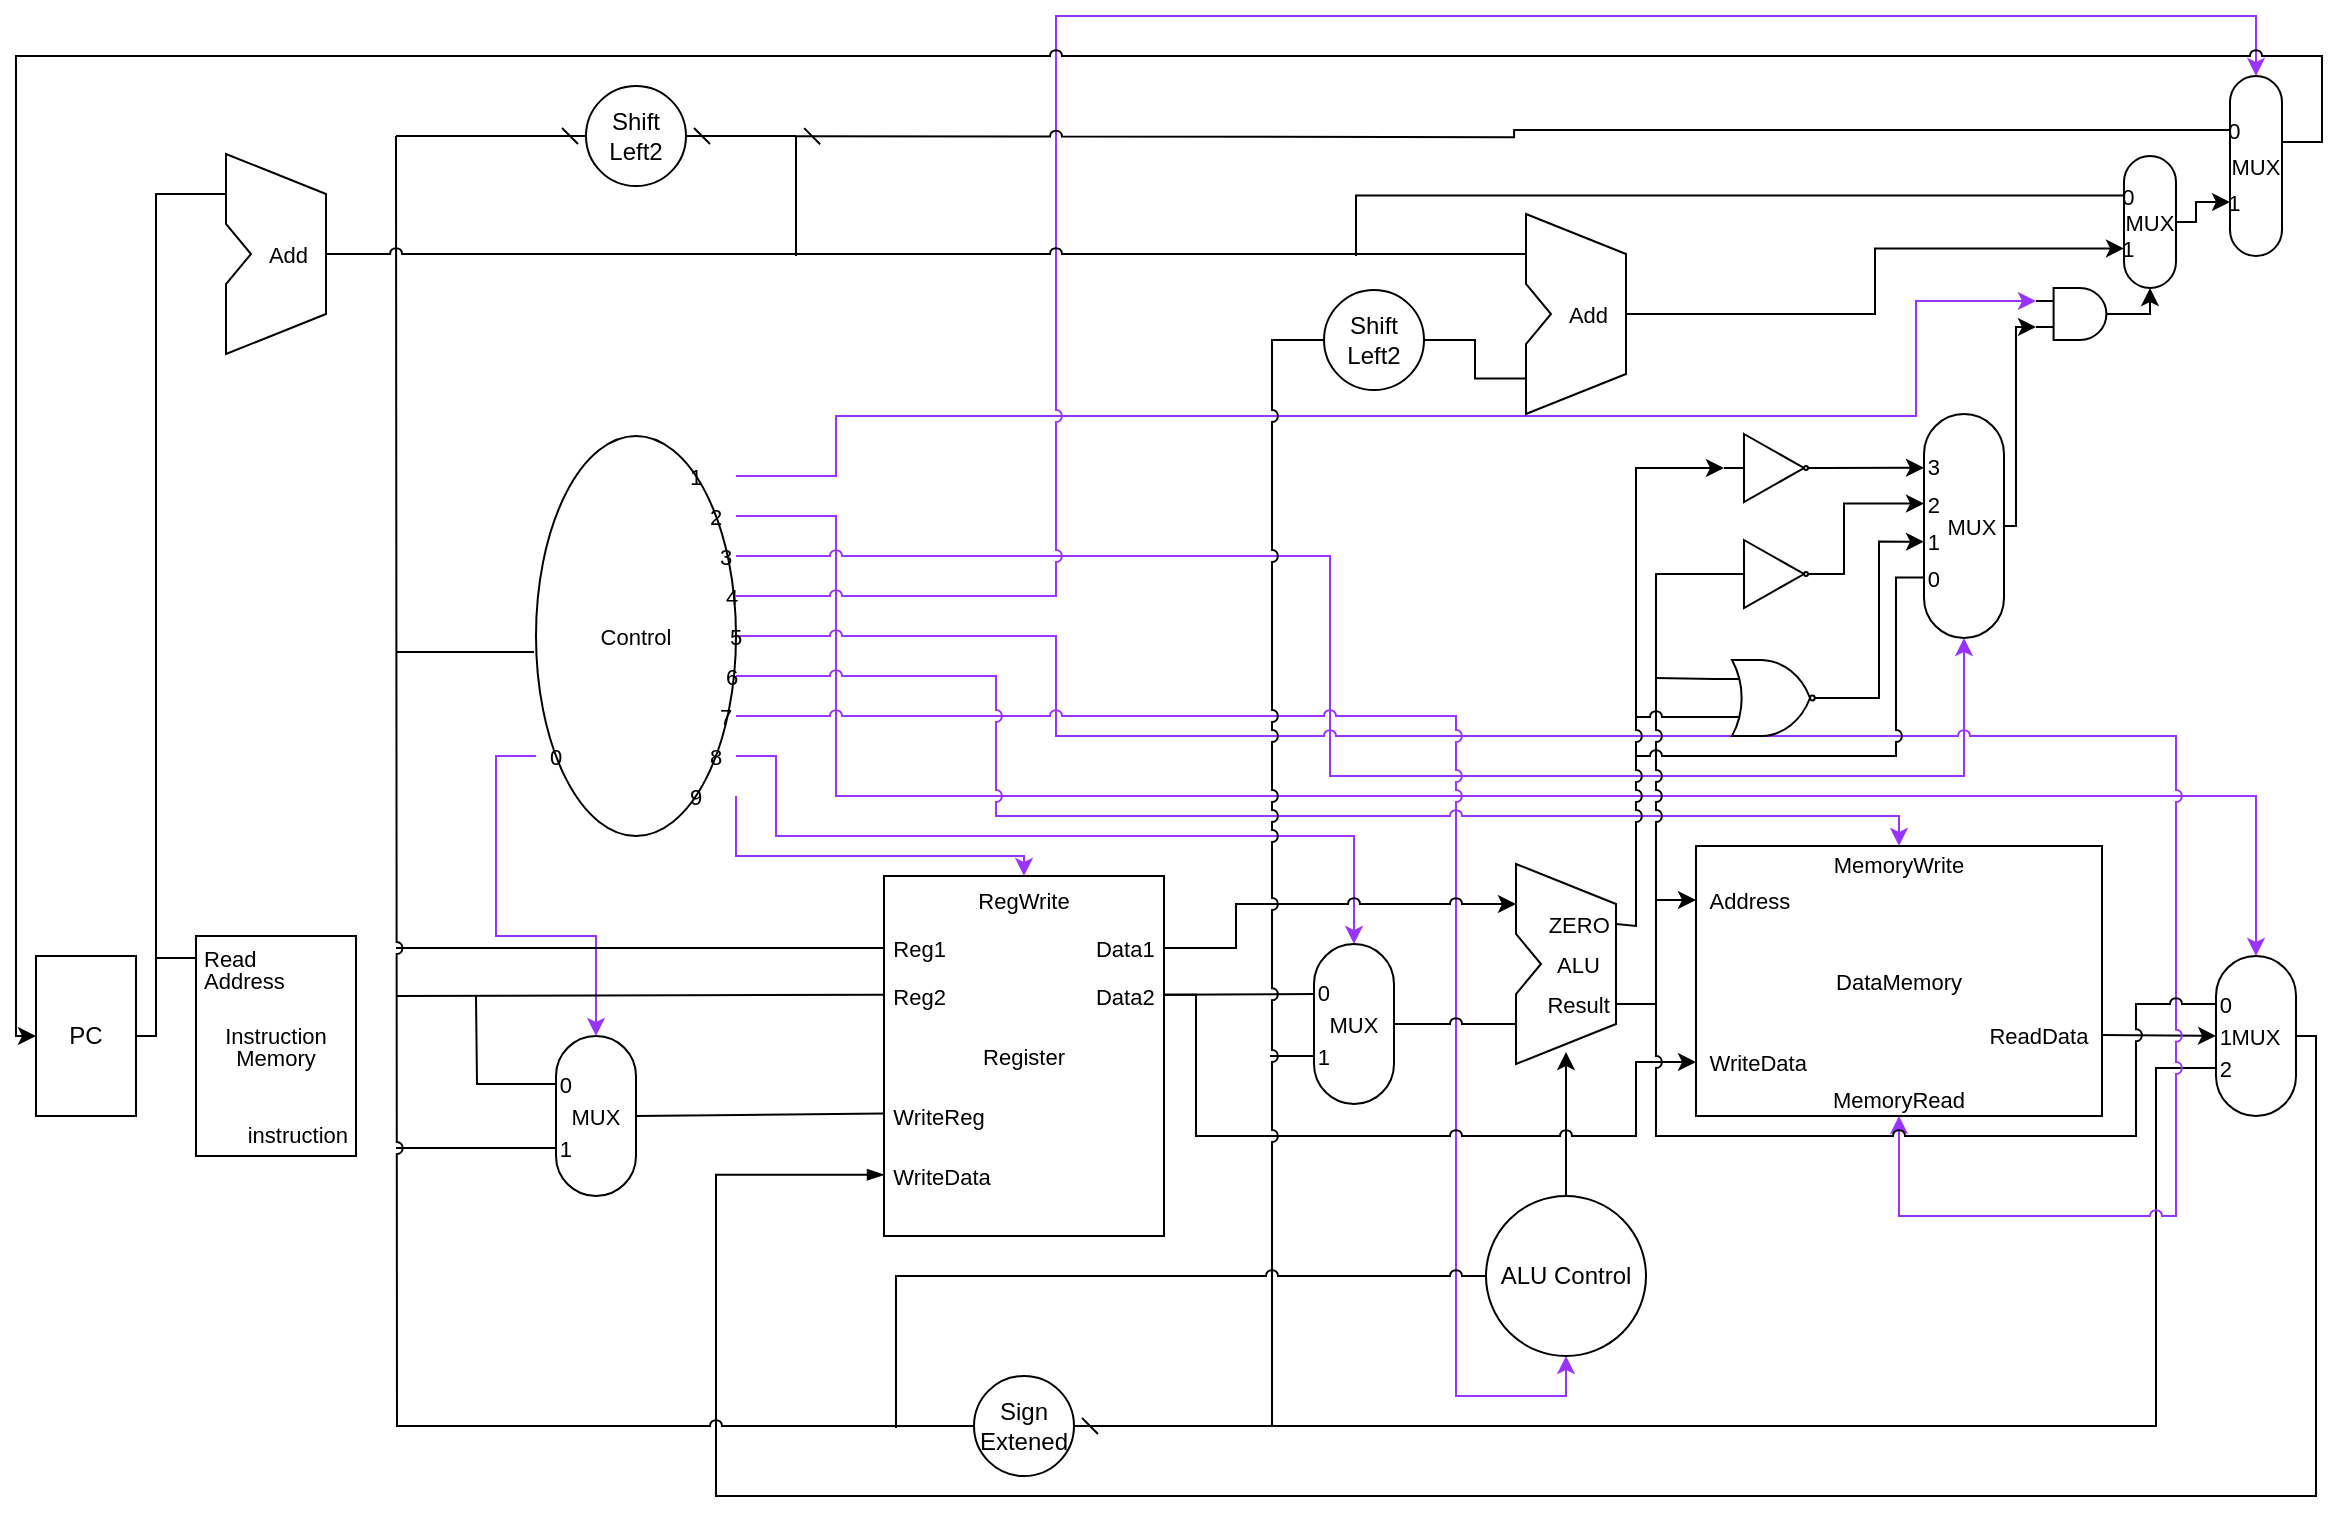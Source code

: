 <mxfile version="10.6.7" type="device"><diagram id="oe_zi9Y0EWckjZ3dvf4R" name="Page-1"><mxGraphModel dx="1010" dy="577" grid="1" gridSize="10" guides="1" tooltips="1" connect="1" arrows="1" fold="1" page="1" pageScale="1" pageWidth="1169" pageHeight="827" math="0" shadow="0"><root><mxCell id="0"/><mxCell id="1" parent="0"/><mxCell id="ShoReH_2o6PXjqlc64JI-25" style="edgeStyle=orthogonalEdgeStyle;rounded=0;jumpStyle=arc;orthogonalLoop=1;jettySize=auto;html=1;exitX=1;exitY=0.5;exitDx=0;exitDy=0;entryX=0;entryY=0.75;entryDx=0;entryDy=0;entryPerimeter=0;endArrow=classic;endFill=1;targetPerimeterSpacing=0;strokeWidth=1;" edge="1" parent="1" source="u1mztp2GSaqg7FxwiIPt-16" target="ShoReH_2o6PXjqlc64JI-24"><mxGeometry relative="1" as="geometry"><Array as="points"><mxPoint x="1010" y="275"/><mxPoint x="1010" y="176"/></Array></mxGeometry></mxCell><mxCell id="u1mztp2GSaqg7FxwiIPt-16" value="" style="shape=stencil(vZRNb4MwDIZ/DcdNCRlj14l1tx4n7ZqCC1ZpQCH92H79QhKkhhbWA6mEkPyavHniYEcs6yreQhSTKmIfURzThOi3jk8uJi7mXQu5suKRS+SbGmymU7LZwQkL5TxQVCBR9Vm2isi7/qZ/WJY3QmgTbETnZS7y2oyj0GvJ2Zq57X+8qNX+e1AgHaRRP+/3fE4CuNIQpL7nwL0s6UKuPisNclMLuY7OH78EsQ3jmqRBbFN2ty3LtDLVyyzb8HxXyuYgipswJiP7WTLf4+MBNB5QXOYd/oJVnXiDc4KGZdtGwgzmFuvaTrapqio4Kzv+LMP669uSuVO9+sdK3Z/MayyFlXIQfaGNfLzQ91gUw3Q18pOd0v9e9BiJeUCjOrNrIIllpQLyxHM8Q70eyEPneN4eXx8yx0NpuAKZVrnqCKO6lb3wBw==);whiteSpace=wrap;html=1;" parent="1" vertex="1"><mxGeometry x="964" y="219" width="40" height="112" as="geometry"/></mxCell><mxCell id="ShoReH_2o6PXjqlc64JI-5" style="edgeStyle=orthogonalEdgeStyle;rounded=0;jumpStyle=arc;orthogonalLoop=1;jettySize=auto;html=1;exitX=1;exitY=0.5;exitDx=0;exitDy=0;targetPerimeterSpacing=0;strokeWidth=1;endArrow=blockThin;endFill=1;entryX=0;entryY=0.83;entryDx=0;entryDy=0;" edge="1" parent="1" source="u1mztp2GSaqg7FxwiIPt-27" target="u1mztp2GSaqg7FxwiIPt-36"><mxGeometry relative="1" as="geometry"><mxPoint x="400" y="630" as="targetPoint"/><Array as="points"><mxPoint x="1160" y="530"/><mxPoint x="1160" y="760"/><mxPoint x="360" y="760"/><mxPoint x="360" y="599"/></Array></mxGeometry></mxCell><mxCell id="ShoReH_2o6PXjqlc64JI-8" style="edgeStyle=orthogonalEdgeStyle;rounded=0;jumpStyle=arc;orthogonalLoop=1;jettySize=auto;html=1;exitX=0;exitY=0.7;exitDx=0;exitDy=0;entryX=1;entryY=0.5;entryDx=0;entryDy=0;endArrow=dash;endFill=0;targetPerimeterSpacing=0;strokeWidth=1;" edge="1" parent="1" source="u1mztp2GSaqg7FxwiIPt-27" target="6w3N9ILJfeI0hvUA6mHS-1"><mxGeometry relative="1" as="geometry"><Array as="points"><mxPoint x="1080" y="546"/><mxPoint x="1080" y="725"/></Array></mxGeometry></mxCell><mxCell id="u1mztp2GSaqg7FxwiIPt-27" value="" style="shape=stencil(tZTBboMwDIafhuOmQFb1PGXbrcdJu6bBBas0oJC1tE+/kASpocB6IBJC8m/y88WJnVDWlryBJCNlQj+SLEs3xLxNfPEx8TFvGxDaiWeukO8rcJlWq/oIF8y190BZgkLdZ+lnQt7NN/1DmailNCZYyzbI3OWNGUdp1pLOmfnfX4OoMf4n0KA8pFW/nvd83URwTWOQhp4D97qkK7mGrGmUk1rJdbT/bRRX+rQrZUaZaw7K9lwcC1X/ynySxWZU35zLTTPu6HHHcyVavIFTvTjBOUND2aFWsIB5wKpyo2KuqBo67eaJY9h9/ziyLmAatrX1V4NXWEgnCZB9oa18vtNPmOfDuLLyixt7/57zGIkEQKM6vz0CKSxKHZEnXeKZKFBsnmyJJyXxgOzVfLiBVvUre+EP);whiteSpace=wrap;html=1;" parent="1" vertex="1"><mxGeometry x="1110" y="490" width="40" height="80" as="geometry"/></mxCell><mxCell id="u1mztp2GSaqg7FxwiIPt-29" value="" style="shape=stencil(xZTLboQgFIafxmUnKHXhcmLbpItu+gaMHJWMAwaY29uX2ySDjnYW2iaGhP/Iz8eBcxJcqpb0kGSoTfBbkmUpQmY08/NgTlQPlfbiiUhGdh34iNJS7OHMqA4ejLcgmbZR/J6grfnHfrisBOfGhAmuoshd3JgRxs1adPFmYftrNOuN/wE0yADp1I/nPTf5Cq7pGqSx5417WdKFXGPWdJWbWsY1XYN0kNM1SNGmeNoVl0aZKjhc7ki1b6Q4cvqQRdpan6/BYYMYNJAHNBN74rIWEmZgatZ1vslMpU7DRftO5CE+bSaP7uAeLhwkj0/yGh4X6VjDvVQBt2l18ulOPzBKbw3PyS++cf56q0O0LzgIeZ2jyv+B6hsIjZniEkEjpA5qvSLQllIJSs0wZX/OxCZeVRGDFWMwyZp2CTJXRqNqcWpYaYUf);whiteSpace=wrap;html=1;" parent="1" vertex="1"><mxGeometry x="100" y="480" width="80" height="110" as="geometry"/></mxCell><mxCell id="u1mztp2GSaqg7FxwiIPt-30" value="PC" style="rounded=0;whiteSpace=wrap;html=1;fillColor=none;" parent="1" vertex="1"><mxGeometry x="20" y="490" width="50" height="80" as="geometry"/></mxCell><mxCell id="u1mztp2GSaqg7FxwiIPt-35" value="" style="shape=stencil(tZRRb4MgEMc/jY9bQNb0eXHbWx+X7JXiVS+1YJC1bp9+CJgUW10fJDEm9z/5++PgLmNFV/MWspzUGXvL8pxuiH3b+BJiEmLetSCMF89cI9834DOd0eoIFyxN8EBZg0YzZNl7Rl7tN8PDCqGktCaoZBdlrvLWjKO0a0nvzcLvf6Kotf4nMKADpFM/Hvd83iRwpSlIY8+Re13SlVxjVprkpFZynex/m8SVPezKCqvMNQcr9lwcK62+ZXmXxWX00JzLTTPt6GnHcy06/AWvBvEO5wwNKw5KwwLmAZvGj4q5ohrojZ8nnmH3+eXJ+ohp3NY2XA3eYCW9JEAOhXby+Uo/YVmO48rJT37s/XvOUyQSAU3q/HILpLGqTUIeusRDSTogdxVuTtypYeUg/AE=);whiteSpace=wrap;html=1;" parent="1" vertex="1"><mxGeometry x="280" y="530" width="40" height="80" as="geometry"/></mxCell><mxCell id="6w3N9ILJfeI0hvUA6mHS-45" style="edgeStyle=orthogonalEdgeStyle;rounded=0;orthogonalLoop=1;jettySize=auto;html=1;exitX=1;exitY=0.7;exitDx=0;exitDy=0;jumpStyle=arc;entryX=0;entryY=0.5;entryDx=0;entryDy=0;" parent="1" source="u1mztp2GSaqg7FxwiIPt-42" target="u1mztp2GSaqg7FxwiIPt-27" edge="1"><mxGeometry relative="1" as="geometry"><mxPoint x="1090" y="480" as="targetPoint"/><Array as="points"><mxPoint x="1082" y="529"/></Array></mxGeometry></mxCell><mxCell id="u1mztp2GSaqg7FxwiIPt-42" value="" style="shape=stencil(xZPLboMwEEW/hmUjg0PTLiPS7rrppmuDB7ACNjJuHn9fm6FVeDatQishpLkD18f2HY9Gdc4q8AKSe3TnBQElxL5tfcTaD9ua1RUkBsUD04LFBWCnNlrt4Si4aT2EzEEL47r0ySNb+417aJQoKa2JULLudC761owJaf8lJzQjqxCXObc1VpVdoQQDusVs1Odfu/q3ce2SroJFXB9u4ur3XDdXu9LIKlNXSaOYJftMq3fJR1m0S9HU3saj14vmCM3EmjRKlYYZmFQUBcZ36ugMnAxmHCF2zLAXKJU+I1u7j00vTl9TU4hMopaAdMfayIcLvRScf45SI9/hSH57q300xHqzkwdzbME/oG0511DXHawu1f2QqoDULMjUHJS7zhmqYP3nWK/A+IDKX/e4/CGXFlm+JBjGy+HNpusxvDpesTJGlT9Aa2Z9MNKN2v7phA8=);whiteSpace=wrap;html=1;" parent="1" vertex="1"><mxGeometry x="850" y="435" width="203" height="135" as="geometry"/></mxCell><mxCell id="ShoReH_2o6PXjqlc64JI-11" style="edgeStyle=orthogonalEdgeStyle;rounded=0;jumpStyle=arc;orthogonalLoop=1;jettySize=auto;html=1;exitX=1;exitY=0.5;exitDx=0;exitDy=0;entryX=0;entryY=0.24;entryDx=0;entryDy=0;endArrow=classic;endFill=1;targetPerimeterSpacing=0;strokeWidth=1;" edge="1" parent="1" source="u1mztp2GSaqg7FxwiIPt-43" target="u1mztp2GSaqg7FxwiIPt-16"><mxGeometry relative="1" as="geometry"/></mxCell><mxCell id="u1mztp2GSaqg7FxwiIPt-43" value="" style="verticalLabelPosition=bottom;shadow=0;dashed=0;align=center;fillColor=#ffffff;html=1;verticalAlign=top;strokeWidth=1;shape=mxgraph.electrical.logic_gates.buffer2;negating=1;" parent="1" vertex="1"><mxGeometry x="864" y="229" width="50" height="34" as="geometry"/></mxCell><mxCell id="u1mztp2GSaqg7FxwiIPt-47" value="" style="shape=stencil(vVXbjoMgEP0aH9ugxI2vjbv7H1SmlRTBAGvdv18QTbxUm1bdxJjMGc6ZCzMhwKnOSQlBhPIAfwZRFCJk/9a+eztpTaJLyIzHKqIYOXPwHm2UvMGdUdNKMJGDYsZ58VeATvaM+3CaSSGsCJNCDzw9vxUjTFguqr1YG/53YJVWvwADqs25Qb/f1TxGu6gm26ge4x06EP5DV+M9Mt1IdZhruMtNbaMavqmJU4vMLRxOzyS7XZX8EfRhJiVxyzxxdO5CVrC8oo8K7NiciR47GdLX8pNX+aNRQOv4H/GL9BE/XhcePw+fcalhbgItPrn6Bp2ZF5xepIKFQbowzv0DMRfSQO3G3R7yJZwo9SXVg46MGoQIZ1fhoQyEW4UGrnp4wSjtHqkGPvi3bnlnJgU1aMt0wB8=);whiteSpace=wrap;html=1;" parent="1" vertex="1"><mxGeometry x="115" y="89" width="50" height="100" as="geometry"/></mxCell><mxCell id="u1mztp2GSaqg7FxwiIPt-52" value="" style="endArrow=none;html=1;entryX=0;entryY=0.2;entryDx=0;entryDy=0;exitX=1;exitY=0.5;exitDx=0;exitDy=0;edgeStyle=orthogonalEdgeStyle;rounded=0;" parent="1" source="u1mztp2GSaqg7FxwiIPt-30" target="u1mztp2GSaqg7FxwiIPt-47" edge="1"><mxGeometry width="50" height="50" relative="1" as="geometry"><mxPoint y="690" as="sourcePoint"/><mxPoint x="50" y="640" as="targetPoint"/><Array as="points"><mxPoint x="80" y="530"/><mxPoint x="80" y="109"/></Array></mxGeometry></mxCell><mxCell id="u1mztp2GSaqg7FxwiIPt-53" value="" style="endArrow=none;html=1;entryX=0;entryY=0.1;entryDx=0;entryDy=0;" parent="1" target="u1mztp2GSaqg7FxwiIPt-29" edge="1"><mxGeometry width="50" height="50" relative="1" as="geometry"><mxPoint x="80" y="491" as="sourcePoint"/><mxPoint x="30" y="640" as="targetPoint"/></mxGeometry></mxCell><mxCell id="ShoReH_2o6PXjqlc64JI-38" style="edgeStyle=orthogonalEdgeStyle;rounded=0;jumpStyle=arc;orthogonalLoop=1;jettySize=auto;html=1;exitX=1;exitY=0.1;exitDx=0;exitDy=0;entryX=0;entryY=0.25;entryDx=0;entryDy=0;entryPerimeter=0;endArrow=classic;endFill=1;targetPerimeterSpacing=0;strokeWidth=1;strokeColor=#9933FF;" edge="1" parent="1" source="u1mztp2GSaqg7FxwiIPt-54" target="ShoReH_2o6PXjqlc64JI-24"><mxGeometry relative="1" as="geometry"><Array as="points"><mxPoint x="420" y="250"/><mxPoint x="420" y="220"/><mxPoint x="960" y="220"/><mxPoint x="960" y="162"/></Array></mxGeometry></mxCell><mxCell id="ShoReH_2o6PXjqlc64JI-39" style="edgeStyle=orthogonalEdgeStyle;rounded=0;jumpStyle=arc;orthogonalLoop=1;jettySize=auto;html=1;exitX=1;exitY=0.2;exitDx=0;exitDy=0;entryX=0.5;entryY=0;entryDx=0;entryDy=0;endArrow=classic;endFill=1;targetPerimeterSpacing=0;strokeColor=#9933FF;strokeWidth=1;" edge="1" parent="1" source="u1mztp2GSaqg7FxwiIPt-54" target="u1mztp2GSaqg7FxwiIPt-27"><mxGeometry relative="1" as="geometry"><Array as="points"><mxPoint x="420" y="270"/><mxPoint x="420" y="410"/><mxPoint x="1130" y="410"/></Array></mxGeometry></mxCell><mxCell id="ShoReH_2o6PXjqlc64JI-40" style="edgeStyle=orthogonalEdgeStyle;rounded=0;jumpStyle=arc;orthogonalLoop=1;jettySize=auto;html=1;exitX=1;exitY=0.3;exitDx=0;exitDy=0;entryX=0.5;entryY=1;entryDx=0;entryDy=0;endArrow=classic;endFill=1;targetPerimeterSpacing=0;strokeColor=#9933FF;strokeWidth=1;" edge="1" parent="1" source="u1mztp2GSaqg7FxwiIPt-54" target="u1mztp2GSaqg7FxwiIPt-16"><mxGeometry relative="1" as="geometry"><Array as="points"><mxPoint x="667" y="290"/><mxPoint x="667" y="400"/><mxPoint x="984" y="400"/></Array></mxGeometry></mxCell><mxCell id="ShoReH_2o6PXjqlc64JI-41" style="edgeStyle=orthogonalEdgeStyle;rounded=0;jumpStyle=arc;orthogonalLoop=1;jettySize=auto;html=1;exitX=1;exitY=0.4;exitDx=0;exitDy=0;endArrow=classic;endFill=1;targetPerimeterSpacing=0;strokeColor=#9933FF;strokeWidth=1;entryX=0.5;entryY=0;entryDx=0;entryDy=0;" edge="1" parent="1" source="u1mztp2GSaqg7FxwiIPt-54" target="ShoReH_2o6PXjqlc64JI-28"><mxGeometry relative="1" as="geometry"><mxPoint x="1100" y="10" as="targetPoint"/><Array as="points"><mxPoint x="530" y="310"/><mxPoint x="530" y="20"/><mxPoint x="1130" y="20"/></Array></mxGeometry></mxCell><mxCell id="ShoReH_2o6PXjqlc64JI-42" style="edgeStyle=orthogonalEdgeStyle;rounded=0;jumpStyle=arc;orthogonalLoop=1;jettySize=auto;html=1;entryX=0.5;entryY=1;entryDx=0;entryDy=0;endArrow=classic;endFill=1;targetPerimeterSpacing=0;strokeColor=#9933FF;strokeWidth=1;exitX=1;exitY=0.5;exitDx=0;exitDy=0;" edge="1" parent="1" source="u1mztp2GSaqg7FxwiIPt-54" target="u1mztp2GSaqg7FxwiIPt-42"><mxGeometry relative="1" as="geometry"><mxPoint x="500" y="380" as="sourcePoint"/><Array as="points"><mxPoint x="530" y="330"/><mxPoint x="530" y="380"/><mxPoint x="1090" y="380"/><mxPoint x="1090" y="620"/><mxPoint x="952" y="620"/></Array></mxGeometry></mxCell><mxCell id="ShoReH_2o6PXjqlc64JI-43" style="edgeStyle=orthogonalEdgeStyle;rounded=0;jumpStyle=arc;orthogonalLoop=1;jettySize=auto;html=1;entryX=0.5;entryY=1;entryDx=0;entryDy=0;endArrow=classic;endFill=1;targetPerimeterSpacing=0;strokeColor=#9933FF;strokeWidth=1;exitX=1;exitY=0.7;exitDx=0;exitDy=0;" edge="1" parent="1" source="u1mztp2GSaqg7FxwiIPt-54" target="6w3N9ILJfeI0hvUA6mHS-4"><mxGeometry relative="1" as="geometry"><mxPoint x="400" y="360" as="sourcePoint"/><Array as="points"><mxPoint x="730" y="370"/><mxPoint x="730" y="710"/><mxPoint x="785" y="710"/></Array></mxGeometry></mxCell><mxCell id="ShoReH_2o6PXjqlc64JI-45" style="edgeStyle=orthogonalEdgeStyle;rounded=0;jumpStyle=arc;orthogonalLoop=1;jettySize=auto;html=1;exitX=1;exitY=0.6;exitDx=0;exitDy=0;entryX=0.5;entryY=0;entryDx=0;entryDy=0;endArrow=classic;endFill=1;targetPerimeterSpacing=0;strokeColor=#9933FF;strokeWidth=1;" edge="1" parent="1" source="u1mztp2GSaqg7FxwiIPt-54" target="u1mztp2GSaqg7FxwiIPt-42"><mxGeometry relative="1" as="geometry"><Array as="points"><mxPoint x="500" y="350"/><mxPoint x="500" y="420"/><mxPoint x="952" y="420"/></Array></mxGeometry></mxCell><mxCell id="ShoReH_2o6PXjqlc64JI-46" style="edgeStyle=orthogonalEdgeStyle;rounded=0;jumpStyle=arc;orthogonalLoop=1;jettySize=auto;html=1;entryX=0.5;entryY=0;entryDx=0;entryDy=0;endArrow=classic;endFill=1;targetPerimeterSpacing=0;strokeColor=#9933FF;strokeWidth=1;exitX=1;exitY=0.8;exitDx=0;exitDy=0;" edge="1" parent="1" source="u1mztp2GSaqg7FxwiIPt-54" target="6w3N9ILJfeI0hvUA6mHS-52"><mxGeometry relative="1" as="geometry"><mxPoint x="390" y="385" as="sourcePoint"/><mxPoint x="679.059" y="478.529" as="targetPoint"/><Array as="points"><mxPoint x="390" y="390"/><mxPoint x="390" y="430"/><mxPoint x="679" y="430"/></Array></mxGeometry></mxCell><mxCell id="ShoReH_2o6PXjqlc64JI-47" style="edgeStyle=orthogonalEdgeStyle;rounded=0;jumpStyle=arc;orthogonalLoop=1;jettySize=auto;html=1;entryX=0.5;entryY=0;entryDx=0;entryDy=0;endArrow=classic;endFill=1;targetPerimeterSpacing=0;strokeColor=#9933FF;strokeWidth=1;" edge="1" parent="1" target="u1mztp2GSaqg7FxwiIPt-36"><mxGeometry relative="1" as="geometry"><mxPoint x="370" y="410" as="sourcePoint"/><Array as="points"><mxPoint x="370" y="440"/><mxPoint x="514" y="440"/></Array></mxGeometry></mxCell><mxCell id="ShoReH_2o6PXjqlc64JI-48" style="edgeStyle=orthogonalEdgeStyle;rounded=0;jumpStyle=arc;orthogonalLoop=1;jettySize=auto;html=1;exitX=0;exitY=0.8;exitDx=0;exitDy=0;entryX=0.5;entryY=0;entryDx=0;entryDy=0;endArrow=classic;endFill=1;targetPerimeterSpacing=0;strokeColor=#9933FF;strokeWidth=1;" edge="1" parent="1" source="u1mztp2GSaqg7FxwiIPt-54" target="u1mztp2GSaqg7FxwiIPt-35"><mxGeometry relative="1" as="geometry"/></mxCell><mxCell id="u1mztp2GSaqg7FxwiIPt-54" value="" style="shape=stencil(xZXtboMgFIavxp9r+FCrPxe33YfV00pK0SD92N0PxWbFKemSEhJjct4DL494OES06Juyg4igJqIfESEEIf3W8dXE+B6XfQeVMuKllKzccTCZXsn2CFdWq8mDiQYkU0OWfkboXY8ZHlpUrRDahLWitzIPeW1WMqHnopsxQ5vELPM9xSbq9AonUCAnzFH9et7V9txkL3HFM1fsxZV4caVeXGMvrokX19SL69aLq596zZ92pYVW1o4zLXZldTzI9izqRRbgnHU9rB7H5Q4061ALQCvL0mLfSnDw7Bnnpout7Z6CmzKtzkAUrdDjuQGbPiKxv+K3c3J2EEarQAzbOsqXB/3E6vreTkf5zbTlMankGRw/do6GLCg8g0pfBOUqtTkRtogym4gEACIWUG4DxQGAqA1k33ghfllsA2UWUBYAKJlVtaez9h+k1LVHOERdb11lhEMUduY6aUGaUe5qRthnaY9X1J+baFSnmYPwAw==);whiteSpace=wrap;html=1;" parent="1" vertex="1"><mxGeometry x="270" y="230" width="100" height="200" as="geometry"/></mxCell><mxCell id="6w3N9ILJfeI0hvUA6mHS-1" value="Sign Extened" style="ellipse;whiteSpace=wrap;html=1;aspect=fixed;" parent="1" vertex="1"><mxGeometry x="489" y="700" width="50" height="50" as="geometry"/></mxCell><mxCell id="6w3N9ILJfeI0hvUA6mHS-44" style="edgeStyle=orthogonalEdgeStyle;rounded=0;orthogonalLoop=1;jettySize=auto;html=1;exitX=0.5;exitY=0;exitDx=0;exitDy=0;entryX=0.5;entryY=0.94;entryDx=0;entryDy=0;entryPerimeter=0;" parent="1" source="6w3N9ILJfeI0hvUA6mHS-4" target="6w3N9ILJfeI0hvUA6mHS-6" edge="1"><mxGeometry relative="1" as="geometry"/></mxCell><mxCell id="6w3N9ILJfeI0hvUA6mHS-4" value="&lt;div&gt;ALU Control&lt;/div&gt;" style="ellipse;whiteSpace=wrap;html=1;aspect=fixed;" parent="1" vertex="1"><mxGeometry x="745" y="610" width="80" height="80" as="geometry"/></mxCell><mxCell id="6w3N9ILJfeI0hvUA6mHS-41" style="edgeStyle=orthogonalEdgeStyle;rounded=0;orthogonalLoop=1;jettySize=auto;html=1;exitX=1;exitY=0.7;exitDx=0;exitDy=0;entryX=0;entryY=0.2;entryDx=0;entryDy=0;" parent="1" source="6w3N9ILJfeI0hvUA6mHS-6" target="u1mztp2GSaqg7FxwiIPt-42" edge="1"><mxGeometry relative="1" as="geometry"/></mxCell><mxCell id="ShoReH_2o6PXjqlc64JI-17" style="edgeStyle=orthogonalEdgeStyle;rounded=0;jumpStyle=arc;orthogonalLoop=1;jettySize=auto;html=1;exitX=1;exitY=0.3;exitDx=0;exitDy=0;entryX=0;entryY=0.5;entryDx=0;entryDy=0;endArrow=classic;endFill=1;targetPerimeterSpacing=0;strokeWidth=1;" edge="1" parent="1" source="6w3N9ILJfeI0hvUA6mHS-6" target="u1mztp2GSaqg7FxwiIPt-43"><mxGeometry relative="1" as="geometry"><Array as="points"><mxPoint x="820" y="475"/><mxPoint x="820" y="246"/></Array></mxGeometry></mxCell><mxCell id="6w3N9ILJfeI0hvUA6mHS-6" value="" style="shape=stencil(vVXRboMgFP0aH9egxOlr47qnJUua7GVvVG8rKQWD1Lq/H4omRWu7ztLEmHAu53AuXC4eTsqcFOAFKPfwmxcEPkL6r8cnM467ISkLSJXBKiIp2TAwkVJJsYcTzVQnQXkOkqomilceWuo5zYeTVHCuRajgpRU5i2sxQrnmotqIdcv/WKNC6x9Agew8t+j7fzUXgRPV+DGqi9DBDvhP2NXQhdMHqdpefScn9RjVYf7YiWrkQPXv+eNEI1PNAScbku53Uhx5dtFJQZrGMwr04YOo4Ho7uZRgz2aUn7Fjmz6XH9/LH5Qtmsd/De+kD/jhvOXx7eVTJkqYqkCNj46+RSfqBSdbIeFKIW0pY+Yxm1pSQd2Uu55kUlh+fJmUamtHBhuECKM7bqAUeHMVWrg6ww80y/oHtYVfzLt88x4OLX2v1p+Wp8juSnjsSdJdrhxaWkN5ZOqaqcidqbYiRgffoh2zAX4B);whiteSpace=wrap;html=1;" parent="1" vertex="1"><mxGeometry x="760" y="444" width="50" height="100" as="geometry"/></mxCell><mxCell id="ShoReH_2o6PXjqlc64JI-32" style="edgeStyle=orthogonalEdgeStyle;rounded=0;jumpStyle=arc;orthogonalLoop=1;jettySize=auto;html=1;entryX=0;entryY=0.7;entryDx=0;entryDy=0;endArrow=classic;endFill=1;targetPerimeterSpacing=0;strokeWidth=1;" edge="1" parent="1" source="6w3N9ILJfeI0hvUA6mHS-7" target="ShoReH_2o6PXjqlc64JI-26"><mxGeometry relative="1" as="geometry"/></mxCell><mxCell id="6w3N9ILJfeI0hvUA6mHS-7" value="" style="shape=stencil(vVXbjoMgEP0aH9ugxI2vjbv7H1SmlRTBAGvdv18QTbxUm1bdxJjMGc6ZCzMhwKnOSQlBhPIAfwZRFCJk/9a+eztpTaJLyIzHKqIYOXPwHm2UvMGdUdNKMJGDYsZ58VeATvaM+3CaSSGsCJNCDzw9vxUjTFguqr1YG/53YJVWvwADqs25Qb/f1TxGu6gm26ge4x06EP5DV+M9Mt1IdZhruMtNbaMavqmJU4vMLRxOzyS7XZX8EfRhJiVxyzxxdO5CVrC8oo8K7NiciR47GdLX8pNX+aNRQOv4H/GL9BE/XhcePw+fcalhbgItPrn6Bp2ZF5xepIKFQbowzv0DMRfSQO3G3R7yJZwo9SXVg46MGoQIZ1fhoQyEW4UGrnp4wSjtHqkGPvi3bnlnJgU1aMt0wB8=);whiteSpace=wrap;html=1;" parent="1" vertex="1"><mxGeometry x="765" y="119" width="50" height="100" as="geometry"/></mxCell><mxCell id="ShoReH_2o6PXjqlc64JI-13" style="edgeStyle=orthogonalEdgeStyle;rounded=0;jumpStyle=arc;orthogonalLoop=1;jettySize=auto;html=1;exitX=1;exitY=0.5;exitDx=0;exitDy=0;entryX=0;entryY=0.4;entryDx=0;entryDy=0;endArrow=classic;endFill=1;targetPerimeterSpacing=0;strokeWidth=1;" edge="1" parent="1" source="6w3N9ILJfeI0hvUA6mHS-8" target="u1mztp2GSaqg7FxwiIPt-16"><mxGeometry relative="1" as="geometry"><Array as="points"><mxPoint x="924" y="299"/><mxPoint x="924" y="264"/></Array></mxGeometry></mxCell><mxCell id="6w3N9ILJfeI0hvUA6mHS-8" value="" style="verticalLabelPosition=bottom;shadow=0;dashed=0;align=center;fillColor=#ffffff;html=1;verticalAlign=top;strokeWidth=1;shape=mxgraph.electrical.logic_gates.buffer2;negating=1;" parent="1" vertex="1"><mxGeometry x="864" y="282" width="50" height="34" as="geometry"/></mxCell><mxCell id="ShoReH_2o6PXjqlc64JI-23" style="edgeStyle=orthogonalEdgeStyle;rounded=0;jumpStyle=arc;orthogonalLoop=1;jettySize=auto;html=1;exitX=1;exitY=0.5;exitDx=0;exitDy=0;exitPerimeter=0;entryX=0;entryY=0.57;entryDx=0;entryDy=0;endArrow=classic;endFill=1;targetPerimeterSpacing=0;strokeWidth=1;" edge="1" parent="1" source="6w3N9ILJfeI0hvUA6mHS-9" target="u1mztp2GSaqg7FxwiIPt-16"><mxGeometry relative="1" as="geometry"/></mxCell><mxCell id="6w3N9ILJfeI0hvUA6mHS-9" value="" style="verticalLabelPosition=bottom;shadow=0;dashed=0;align=center;fillColor=#ffffff;html=1;verticalAlign=top;strokeWidth=1;shape=mxgraph.electrical.logic_gates.logic_gate;operation=or;negating=1;" parent="1" vertex="1"><mxGeometry x="859" y="342" width="60" height="38" as="geometry"/></mxCell><mxCell id="6w3N9ILJfeI0hvUA6mHS-15" value="&lt;div&gt;Shift Left2&lt;/div&gt;" style="ellipse;whiteSpace=wrap;html=1;aspect=fixed;" parent="1" vertex="1"><mxGeometry x="295" y="55" width="50" height="50" as="geometry"/></mxCell><mxCell id="6w3N9ILJfeI0hvUA6mHS-17" value="" style="endArrow=none;html=1;entryX=0;entryY=0.2;entryDx=0;entryDy=0;" parent="1" target="u1mztp2GSaqg7FxwiIPt-36" edge="1"><mxGeometry width="50" height="50" relative="1" as="geometry"><mxPoint x="200" y="486" as="sourcePoint"/><mxPoint x="320" y="470" as="targetPoint"/></mxGeometry></mxCell><mxCell id="6w3N9ILJfeI0hvUA6mHS-18" value="" style="endArrow=none;html=1;entryX=0;entryY=0.2;entryDx=0;entryDy=0;" parent="1" source="u1mztp2GSaqg7FxwiIPt-36" edge="1"><mxGeometry width="50" height="50" relative="1" as="geometry"><mxPoint x="200" y="510" as="sourcePoint"/><mxPoint x="539" y="510" as="targetPoint"/></mxGeometry></mxCell><mxCell id="6w3N9ILJfeI0hvUA6mHS-20" value="" style="endArrow=none;html=1;exitX=0;exitY=0.3;exitDx=0;exitDy=0;edgeStyle=orthogonalEdgeStyle;rounded=0;" parent="1" source="u1mztp2GSaqg7FxwiIPt-35" edge="1"><mxGeometry width="50" height="50" relative="1" as="geometry"><mxPoint x="80" y="760" as="sourcePoint"/><mxPoint x="240" y="510" as="targetPoint"/></mxGeometry></mxCell><mxCell id="6w3N9ILJfeI0hvUA6mHS-21" value="" style="endArrow=none;html=1;entryX=0;entryY=0.7;entryDx=0;entryDy=0;" parent="1" target="u1mztp2GSaqg7FxwiIPt-35" edge="1"><mxGeometry width="50" height="50" relative="1" as="geometry"><mxPoint x="200" y="586" as="sourcePoint"/><mxPoint x="130" y="710" as="targetPoint"/></mxGeometry></mxCell><mxCell id="6w3N9ILJfeI0hvUA6mHS-22" value="" style="endArrow=none;html=1;exitX=0;exitY=0.5;exitDx=0;exitDy=0;edgeStyle=orthogonalEdgeStyle;rounded=0;jumpStyle=arc;" parent="1" source="6w3N9ILJfeI0hvUA6mHS-1" edge="1"><mxGeometry width="50" height="50" relative="1" as="geometry"><mxPoint x="80" y="800" as="sourcePoint"/><mxPoint x="200" y="80" as="targetPoint"/></mxGeometry></mxCell><mxCell id="6w3N9ILJfeI0hvUA6mHS-42" style="edgeStyle=orthogonalEdgeStyle;rounded=0;orthogonalLoop=1;jettySize=auto;html=1;exitX=1;exitY=0.2;exitDx=0;exitDy=0;entryX=0;entryY=0.2;entryDx=0;entryDy=0;jumpStyle=arc;" parent="1" source="u1mztp2GSaqg7FxwiIPt-36" target="6w3N9ILJfeI0hvUA6mHS-6" edge="1"><mxGeometry relative="1" as="geometry"><Array as="points"><mxPoint x="620" y="486"/><mxPoint x="620" y="464"/></Array></mxGeometry></mxCell><mxCell id="6w3N9ILJfeI0hvUA6mHS-54" style="edgeStyle=orthogonalEdgeStyle;rounded=0;orthogonalLoop=1;jettySize=auto;html=1;exitX=1;exitY=0.33;exitDx=0;exitDy=0;entryX=0;entryY=0.8;entryDx=0;entryDy=0;jumpStyle=arc;" parent="1" source="u1mztp2GSaqg7FxwiIPt-36" target="u1mztp2GSaqg7FxwiIPt-42" edge="1"><mxGeometry relative="1" as="geometry"><Array as="points"><mxPoint x="600" y="509"/><mxPoint x="600" y="580"/><mxPoint x="820" y="580"/><mxPoint x="820" y="543"/></Array></mxGeometry></mxCell><mxCell id="u1mztp2GSaqg7FxwiIPt-36" value="" style="shape=stencil(xZTfToMwFMafhkuX0jr01jB9AG+87uAAzVghpW7z7e0/dd1Kp8nqEkJyvtKvP07PORkpp46OkGHUZWSVYUwQUm8V722cL11MpxEqacUdFYyue7ArkxTDBvasls6D8Q4Ek3qVPGfoSX2jH1JWA+fKhA188laO1pUZZVztRQdrhhZLe8yHi200qhO2IEE4TKO+/N7V91zgJK6EJLEtiiS2j9ehzZOk9tT1D6klpVLmSo+Ua1ptWjG88zoII3TVz+Us3ConrRSgmTmTlM0gIALTsL637TaXOwkHaXvSQrxCyyadHkPm/uLBb6mfHu9Zy61WAf/etTvSt6yuvxrfyHd2gFy81ADYmxoSEAPDt+HKPSYfqThH6qGRaYFwBChH/05k7k1hRajwjahWVNIYVqDSE2NpIr+g8vuLJSVY26WGwlGoUFldi8qMwLNJZ1S3Uwuf);whiteSpace=wrap;html=1;" parent="1" vertex="1"><mxGeometry x="444" y="450" width="140" height="180" as="geometry"/></mxCell><mxCell id="6w3N9ILJfeI0hvUA6mHS-24" value="" style="endArrow=none;html=1;entryX=0;entryY=0.33;entryDx=0;entryDy=0;" parent="1" target="u1mztp2GSaqg7FxwiIPt-36" edge="1"><mxGeometry width="50" height="50" relative="1" as="geometry"><mxPoint x="200" y="510" as="sourcePoint"/><mxPoint x="539" y="510" as="targetPoint"/></mxGeometry></mxCell><mxCell id="6w3N9ILJfeI0hvUA6mHS-25" value="" style="endArrow=none;html=1;entryX=-0.01;entryY=0.54;entryDx=0;entryDy=0;entryPerimeter=0;" parent="1" target="u1mztp2GSaqg7FxwiIPt-54" edge="1"><mxGeometry width="50" height="50" relative="1" as="geometry"><mxPoint x="200" y="338" as="sourcePoint"/><mxPoint x="260" y="295" as="targetPoint"/></mxGeometry></mxCell><mxCell id="6w3N9ILJfeI0hvUA6mHS-26" value="" style="endArrow=none;html=1;exitX=1;exitY=0.5;exitDx=0;exitDy=0;entryX=0;entryY=0.66;entryDx=0;entryDy=0;" parent="1" source="u1mztp2GSaqg7FxwiIPt-35" target="u1mztp2GSaqg7FxwiIPt-36" edge="1"><mxGeometry width="50" height="50" relative="1" as="geometry"><mxPoint x="370" y="585" as="sourcePoint"/><mxPoint x="420" y="535" as="targetPoint"/></mxGeometry></mxCell><mxCell id="6w3N9ILJfeI0hvUA6mHS-28" value="" style="endArrow=none;html=1;entryX=0;entryY=0.3;entryDx=0;entryDy=0;exitX=1;exitY=0.33;exitDx=0;exitDy=0;" parent="1" source="u1mztp2GSaqg7FxwiIPt-36" edge="1"><mxGeometry width="50" height="50" relative="1" as="geometry"><mxPoint x="590" y="510" as="sourcePoint"/><mxPoint x="660" y="509" as="targetPoint"/></mxGeometry></mxCell><mxCell id="6w3N9ILJfeI0hvUA6mHS-32" value="" style="endArrow=none;html=1;entryX=0;entryY=0.8;entryDx=0;entryDy=0;exitX=1;exitY=0.5;exitDx=0;exitDy=0;jumpStyle=arc;" parent="1" source="6w3N9ILJfeI0hvUA6mHS-52" target="6w3N9ILJfeI0hvUA6mHS-6" edge="1"><mxGeometry width="50" height="50" relative="1" as="geometry"><mxPoint x="710" y="524" as="sourcePoint"/><mxPoint x="760" y="470" as="targetPoint"/></mxGeometry></mxCell><mxCell id="6w3N9ILJfeI0hvUA6mHS-39" value="" style="endArrow=dash;html=1;entryX=0;entryY=0.5;entryDx=0;entryDy=0;endFill=0;" parent="1" target="6w3N9ILJfeI0hvUA6mHS-15" edge="1"><mxGeometry width="50" height="50" relative="1" as="geometry"><mxPoint x="200" y="80" as="sourcePoint"/><mxPoint x="270" y="68" as="targetPoint"/></mxGeometry></mxCell><mxCell id="6w3N9ILJfeI0hvUA6mHS-40" value="" style="endArrow=none;html=1;exitX=1;exitY=0.5;exitDx=0;exitDy=0;entryX=0;entryY=0.2;entryDx=0;entryDy=0;jumpStyle=arc;" parent="1" source="u1mztp2GSaqg7FxwiIPt-47" target="6w3N9ILJfeI0hvUA6mHS-7" edge="1"><mxGeometry width="50" height="50" relative="1" as="geometry"><mxPoint x="360" y="190" as="sourcePoint"/><mxPoint x="410" y="140" as="targetPoint"/></mxGeometry></mxCell><mxCell id="6w3N9ILJfeI0hvUA6mHS-52" value="" style="shape=stencil(tZRRb4MgEMc/jY9bQNb0eXHbWx+X7JXiVS+1YJC1bp9+CJgUW10fJDEm9z/5++PgLmNFV/MWspzUGXvL8pxuiH3b+BJiEmLetSCMF89cI9834DOd0eoIFyxN8EBZg0YzZNl7Rl7tN8PDCqGktCaoZBdlrvLWjKO0a0nvzcLvf6Kotf4nMKADpFM/Hvd83iRwpSlIY8+Re13SlVxjVprkpFZynex/m8SVPezKCqvMNQcr9lwcK62+ZXmXxWX00JzLTTPt6GnHcy06/AWvBvEO5wwNKw5KwwLmAZvGj4q5ohrojZ8nnmH3+eXJ+ohp3NY2XA3eYCW9JEAOhXby+Uo/YVmO48rJT37s/XvOUyQSAU3q/HILpLGqTUIeusRDSTogdxVuTtypYeUg/AE=);whiteSpace=wrap;html=1;" parent="1" vertex="1"><mxGeometry x="659" y="484" width="40" height="80" as="geometry"/></mxCell><mxCell id="6w3N9ILJfeI0hvUA6mHS-56" value="&lt;div&gt;Shift Left2&lt;/div&gt;" style="ellipse;whiteSpace=wrap;html=1;aspect=fixed;" parent="1" vertex="1"><mxGeometry x="664" y="157" width="50" height="50" as="geometry"/></mxCell><mxCell id="6w3N9ILJfeI0hvUA6mHS-59" value="" style="endArrow=none;html=1;exitX=1;exitY=0.5;exitDx=0;exitDy=0;entryX=-0.003;entryY=0.822;entryDx=0;entryDy=0;entryPerimeter=0;edgeStyle=orthogonalEdgeStyle;rounded=0;" parent="1" source="6w3N9ILJfeI0hvUA6mHS-56" target="6w3N9ILJfeI0hvUA6mHS-7" edge="1"><mxGeometry width="50" height="50" relative="1" as="geometry"><mxPoint x="710" y="230" as="sourcePoint"/><mxPoint x="760" y="180" as="targetPoint"/></mxGeometry></mxCell><mxCell id="ShoReH_2o6PXjqlc64JI-1" value="" style="endArrow=none;html=1;endSize=30;arcSize=38;strokeWidth=1;targetPerimeterSpacing=0;entryX=0;entryY=0.7;entryDx=0;entryDy=0;" edge="1" parent="1" target="6w3N9ILJfeI0hvUA6mHS-52"><mxGeometry width="50" height="50" relative="1" as="geometry"><mxPoint x="637" y="540" as="sourcePoint"/><mxPoint x="655.951" y="540.039" as="targetPoint"/></mxGeometry></mxCell><mxCell id="ShoReH_2o6PXjqlc64JI-4" value="" style="endArrow=none;html=1;strokeWidth=1;entryX=0;entryY=0.3;entryDx=0;entryDy=0;edgeStyle=orthogonalEdgeStyle;rounded=0;jumpStyle=arc;" edge="1" parent="1" target="u1mztp2GSaqg7FxwiIPt-27"><mxGeometry width="50" height="50" relative="1" as="geometry"><mxPoint x="830" y="514" as="sourcePoint"/><mxPoint x="970" y="594" as="targetPoint"/><Array as="points"><mxPoint x="830" y="580"/><mxPoint x="1070" y="580"/><mxPoint x="1070" y="514"/></Array></mxGeometry></mxCell><mxCell id="ShoReH_2o6PXjqlc64JI-7" value="" style="endArrow=none;html=1;strokeWidth=1;entryX=0;entryY=0.5;entryDx=0;entryDy=0;edgeStyle=orthogonalEdgeStyle;rounded=0;jumpStyle=arc;" edge="1" parent="1" target="6w3N9ILJfeI0hvUA6mHS-56"><mxGeometry width="50" height="50" relative="1" as="geometry"><mxPoint x="638" y="725" as="sourcePoint"/><mxPoint x="638" y="195" as="targetPoint"/><Array as="points"><mxPoint x="638" y="182"/></Array></mxGeometry></mxCell><mxCell id="ShoReH_2o6PXjqlc64JI-9" value="" style="endArrow=none;html=1;strokeWidth=1;entryX=0;entryY=0.5;entryDx=0;entryDy=0;edgeStyle=orthogonalEdgeStyle;rounded=0;jumpStyle=arc;" edge="1" parent="1" target="6w3N9ILJfeI0hvUA6mHS-4"><mxGeometry width="50" height="50" relative="1" as="geometry"><mxPoint x="450" y="726" as="sourcePoint"/><mxPoint x="450" y="646" as="targetPoint"/><Array as="points"><mxPoint x="450" y="650"/></Array></mxGeometry></mxCell><mxCell id="ShoReH_2o6PXjqlc64JI-18" value="" style="endArrow=none;html=1;strokeWidth=1;entryX=0;entryY=0.5;entryDx=0;entryDy=0;edgeStyle=orthogonalEdgeStyle;rounded=0;jumpStyle=arc;" edge="1" parent="1" target="6w3N9ILJfeI0hvUA6mHS-8"><mxGeometry width="50" height="50" relative="1" as="geometry"><mxPoint x="830" y="463" as="sourcePoint"/><mxPoint x="870" y="363" as="targetPoint"/><Array as="points"><mxPoint x="830" y="299"/></Array></mxGeometry></mxCell><mxCell id="ShoReH_2o6PXjqlc64JI-19" value="" style="endArrow=none;html=1;strokeWidth=1;entryX=0;entryY=0.25;entryDx=0;entryDy=0;entryPerimeter=0;" edge="1" parent="1" target="6w3N9ILJfeI0hvUA6mHS-9"><mxGeometry width="50" height="50" relative="1" as="geometry"><mxPoint x="830" y="351" as="sourcePoint"/><mxPoint x="870" y="320" as="targetPoint"/></mxGeometry></mxCell><mxCell id="ShoReH_2o6PXjqlc64JI-20" value="" style="endArrow=none;html=1;strokeWidth=1;entryX=0;entryY=0.75;entryDx=0;entryDy=0;entryPerimeter=0;jumpStyle=arc;" edge="1" parent="1" target="6w3N9ILJfeI0hvUA6mHS-9"><mxGeometry width="50" height="50" relative="1" as="geometry"><mxPoint x="820" y="370.5" as="sourcePoint"/><mxPoint x="849.2" y="370.1" as="targetPoint"/></mxGeometry></mxCell><mxCell id="ShoReH_2o6PXjqlc64JI-22" value="" style="endArrow=none;html=1;strokeWidth=1;entryX=0;entryY=0.73;entryDx=0;entryDy=0;rounded=0;edgeStyle=orthogonalEdgeStyle;jumpStyle=arc;" edge="1" parent="1" target="u1mztp2GSaqg7FxwiIPt-16"><mxGeometry width="50" height="50" relative="1" as="geometry"><mxPoint x="820" y="390" as="sourcePoint"/><mxPoint x="950" y="390" as="targetPoint"/><Array as="points"><mxPoint x="950" y="390"/><mxPoint x="950" y="301"/></Array></mxGeometry></mxCell><mxCell id="ShoReH_2o6PXjqlc64JI-29" style="edgeStyle=orthogonalEdgeStyle;rounded=0;jumpStyle=arc;orthogonalLoop=1;jettySize=auto;html=1;exitX=1;exitY=0.5;exitDx=0;exitDy=0;exitPerimeter=0;entryX=0.5;entryY=1;entryDx=0;entryDy=0;endArrow=classic;endFill=1;targetPerimeterSpacing=0;strokeWidth=1;" edge="1" parent="1" source="ShoReH_2o6PXjqlc64JI-24" target="ShoReH_2o6PXjqlc64JI-26"><mxGeometry relative="1" as="geometry"/></mxCell><mxCell id="ShoReH_2o6PXjqlc64JI-24" value="" style="verticalLabelPosition=bottom;shadow=0;dashed=0;align=center;fillColor=#ffffff;html=1;verticalAlign=top;strokeWidth=1;shape=mxgraph.electrical.logic_gates.logic_gate;operation=and;" vertex="1" parent="1"><mxGeometry x="1020" y="156" width="44" height="26" as="geometry"/></mxCell><mxCell id="ShoReH_2o6PXjqlc64JI-30" style="edgeStyle=orthogonalEdgeStyle;rounded=0;jumpStyle=arc;orthogonalLoop=1;jettySize=auto;html=1;exitX=1;exitY=0.5;exitDx=0;exitDy=0;entryX=0;entryY=0.7;entryDx=0;entryDy=0;endArrow=classic;endFill=1;targetPerimeterSpacing=0;strokeWidth=1;" edge="1" parent="1" source="ShoReH_2o6PXjqlc64JI-26" target="ShoReH_2o6PXjqlc64JI-28"><mxGeometry relative="1" as="geometry"><Array as="points"><mxPoint x="1100" y="123"/><mxPoint x="1100" y="113"/></Array></mxGeometry></mxCell><mxCell id="ShoReH_2o6PXjqlc64JI-26" value="" style="shape=stencil(tZRRb4MgEMc/jY9bQNb0eXHbWx+X7JXiVS+1YJC1bp9+CJgUW10fJDEm9z/5++PgLmNFV/MWspzUGXvL8pxuiH3b+BJiEmLetSCMF89cI9834DOd0eoIFyxN8EBZg0YzZNl7Rl7tN8PDCqGktCaoZBdlrvLWjKO0a0nvzcLvf6Kotf4nMKADpFM/Hvd83iRwpSlIY8+Re13SlVxjVprkpFZynex/m8SVPezKCqvMNQcr9lwcK62+ZXmXxWX00JzLTTPt6GnHcy06/AWvBvEO5wwNKw5KwwLmAZvGj4q5ohrojZ8nnmH3+eXJ+ohp3NY2XA3eYCW9JEAOhXby+Uo/YVmO48rJT37s/XvOUyQSAU3q/HILpLGqTUIeusRDSTogdxVuTtypYeUg/AE=);whiteSpace=wrap;html=1;" vertex="1" parent="1"><mxGeometry x="1064" y="90" width="26" height="66" as="geometry"/></mxCell><mxCell id="ShoReH_2o6PXjqlc64JI-31" style="edgeStyle=orthogonalEdgeStyle;rounded=0;jumpStyle=arc;orthogonalLoop=1;jettySize=auto;html=1;exitX=1;exitY=0.5;exitDx=0;exitDy=0;entryX=0;entryY=0.5;entryDx=0;entryDy=0;endArrow=classic;endFill=1;targetPerimeterSpacing=0;strokeWidth=1;" edge="1" parent="1" source="ShoReH_2o6PXjqlc64JI-28" target="u1mztp2GSaqg7FxwiIPt-30"><mxGeometry relative="1" as="geometry"><Array as="points"><mxPoint x="1163" y="83"/><mxPoint x="1163" y="40"/><mxPoint x="10" y="40"/><mxPoint x="10" y="530"/></Array></mxGeometry></mxCell><mxCell id="ShoReH_2o6PXjqlc64JI-28" value="" style="shape=stencil(tZRRb4MgEMc/jY9bQNb0eXHbWx+X7JXiVS+1YJC1bp9+CJgUW10fJDEm9z/5++PgLmNFV/MWspzUGXvL8pxuiH3b+BJiEmLetSCMF89cI9834DOd0eoIFyxN8EBZg0YzZNl7Rl7tN8PDCqGktCaoZBdlrvLWjKO0a0nvzcLvf6Kotf4nMKADpFM/Hvd83iRwpSlIY8+Re13SlVxjVprkpFZynex/m8SVPezKCqvMNQcr9lwcK62+ZXmXxWX00JzLTTPt6GnHcy06/AWvBvEO5wwNKw5KwwLmAZvGj4q5ohrojZ8nnmH3+eXJ+ohp3NY2XA3eYCW9JEAOhXby+Uo/YVmO48rJT37s/XvOUyQSAU3q/HILpLGqTUIeusRDSTogdxVuTtypYeUg/AE=);whiteSpace=wrap;html=1;" vertex="1" parent="1"><mxGeometry x="1117" y="50" width="26" height="90" as="geometry"/></mxCell><mxCell id="ShoReH_2o6PXjqlc64JI-33" value="" style="endArrow=none;html=1;strokeWidth=1;entryX=0;entryY=0.3;entryDx=0;entryDy=0;edgeStyle=orthogonalEdgeStyle;rounded=0;" edge="1" parent="1" target="ShoReH_2o6PXjqlc64JI-26"><mxGeometry width="50" height="50" relative="1" as="geometry"><mxPoint x="680" y="140" as="sourcePoint"/><mxPoint x="720" y="80" as="targetPoint"/><Array as="points"><mxPoint x="680" y="109"/></Array></mxGeometry></mxCell><mxCell id="ShoReH_2o6PXjqlc64JI-34" value="" style="endArrow=dash;html=1;strokeWidth=1;endFill=0;entryX=1;entryY=0.5;entryDx=0;entryDy=0;" edge="1" parent="1" target="6w3N9ILJfeI0hvUA6mHS-15"><mxGeometry width="50" height="50" relative="1" as="geometry"><mxPoint x="400" y="80" as="sourcePoint"/><mxPoint x="380" y="140" as="targetPoint"/><Array as="points"><mxPoint x="390" y="80"/></Array></mxGeometry></mxCell><mxCell id="ShoReH_2o6PXjqlc64JI-35" value="" style="endArrow=none;html=1;strokeWidth=1;" edge="1" parent="1"><mxGeometry width="50" height="50" relative="1" as="geometry"><mxPoint x="400" y="140" as="sourcePoint"/><mxPoint x="400" y="80" as="targetPoint"/></mxGeometry></mxCell><mxCell id="ShoReH_2o6PXjqlc64JI-37" value="" style="endArrow=dash;html=1;strokeWidth=1;endFill=0;entryX=1;entryY=0.5;entryDx=0;entryDy=0;exitX=0;exitY=0.3;exitDx=0;exitDy=0;edgeStyle=orthogonalEdgeStyle;rounded=0;jumpStyle=arc;" edge="1" parent="1" source="ShoReH_2o6PXjqlc64JI-28"><mxGeometry width="50" height="50" relative="1" as="geometry"><mxPoint x="455" y="80.0" as="sourcePoint"/><mxPoint x="400.065" y="80.065" as="targetPoint"/></mxGeometry></mxCell></root></mxGraphModel></diagram></mxfile>